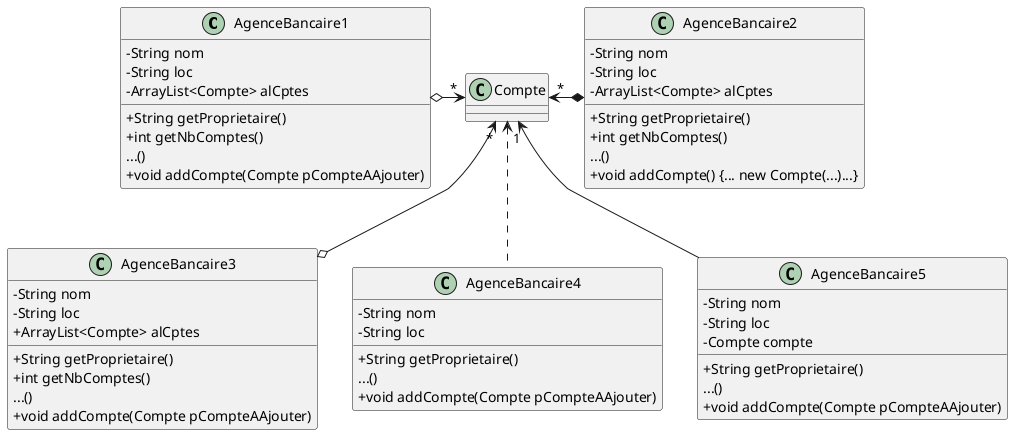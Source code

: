 @startuml

skinparam classAttributeIconSize 0

class AgenceBancaire1 {
	-String nom
	-String loc
	-ArrayList<Compte> alCptes
	+String getProprietaire()
	+int getNbComptes()
	...()
	+void addCompte(Compte pCompteAAjouter)
}

class Compte {
}

class AgenceBancaire2 {
	-String nom
	-String loc
	-ArrayList<Compte> alCptes
	+String getProprietaire()
	+int getNbComptes()
	...()
	+void addCompte() {... new Compte(...)...}
}

class AgenceBancaire3 {
	-String nom
	-String loc
	+ArrayList<Compte> alCptes
	+String getProprietaire()
	+int getNbComptes()
	...()
	+void addCompte(Compte pCompteAAjouter)
}

class AgenceBancaire4 {
	-String nom
	-String loc
	+String getProprietaire()
	...()
	+void addCompte(Compte pCompteAAjouter)
}

class AgenceBancaire5 {
	-String nom
	-String loc
	-Compte compte
	+String getProprietaire()
	...()
	+void addCompte(Compte pCompteAAjouter)
}


' Structural relationships

AgenceBancaire1 o-> "*" Compte
Compte "*" <-* AgenceBancaire2
Compte "*" <--o AgenceBancaire3
Compte <.. AgenceBancaire4
Compte "1" <-- AgenceBancaire5

@enduml

